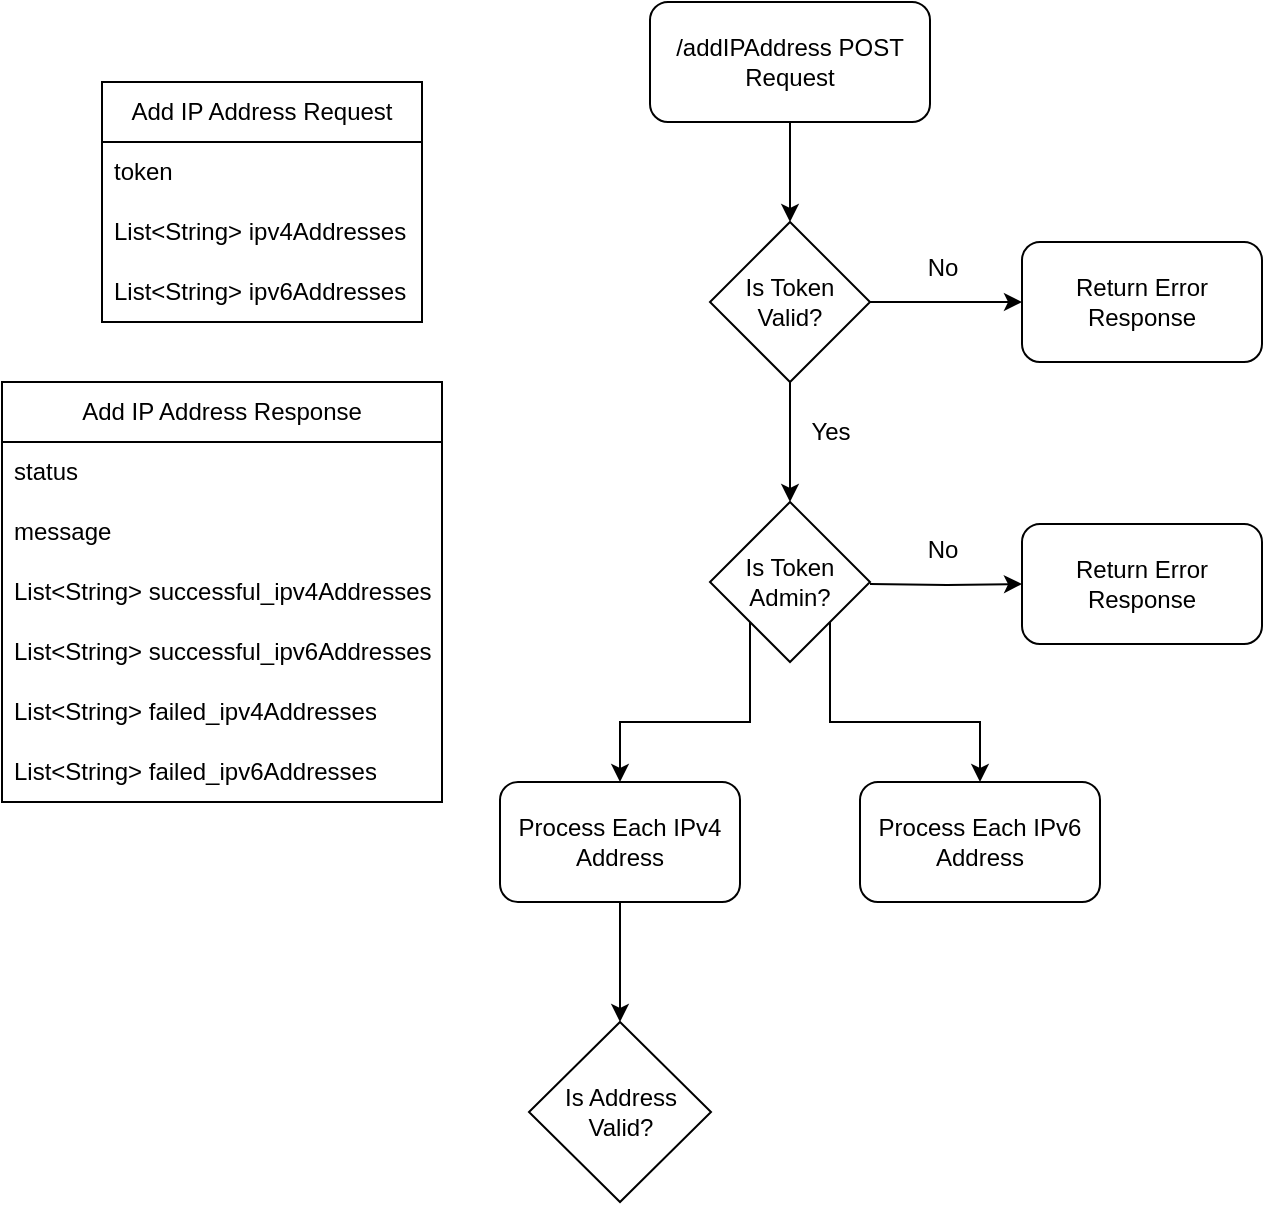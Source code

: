 <mxfile version="24.0.4" type="github">
  <diagram id="C5RBs43oDa-KdzZeNtuy" name="Page-1">
    <mxGraphModel dx="920" dy="693" grid="1" gridSize="10" guides="1" tooltips="1" connect="1" arrows="1" fold="1" page="1" pageScale="1" pageWidth="827" pageHeight="1169" math="0" shadow="0">
      <root>
        <mxCell id="WIyWlLk6GJQsqaUBKTNV-0" />
        <mxCell id="WIyWlLk6GJQsqaUBKTNV-1" parent="WIyWlLk6GJQsqaUBKTNV-0" />
        <mxCell id="l_prRBOPt3UaEhULUR8Y-10" style="edgeStyle=orthogonalEdgeStyle;rounded=0;orthogonalLoop=1;jettySize=auto;html=1;entryX=0.5;entryY=0;entryDx=0;entryDy=0;" edge="1" parent="WIyWlLk6GJQsqaUBKTNV-1" source="WIyWlLk6GJQsqaUBKTNV-3" target="l_prRBOPt3UaEhULUR8Y-9">
          <mxGeometry relative="1" as="geometry" />
        </mxCell>
        <mxCell id="WIyWlLk6GJQsqaUBKTNV-3" value="/addIPAddress POST Request" style="rounded=1;whiteSpace=wrap;html=1;fontSize=12;glass=0;strokeWidth=1;shadow=0;" parent="WIyWlLk6GJQsqaUBKTNV-1" vertex="1">
          <mxGeometry x="344" y="30" width="140" height="60" as="geometry" />
        </mxCell>
        <mxCell id="l_prRBOPt3UaEhULUR8Y-0" value="Add IP Address Request" style="swimlane;fontStyle=0;childLayout=stackLayout;horizontal=1;startSize=30;horizontalStack=0;resizeParent=1;resizeParentMax=0;resizeLast=0;collapsible=1;marginBottom=0;whiteSpace=wrap;html=1;" vertex="1" parent="WIyWlLk6GJQsqaUBKTNV-1">
          <mxGeometry x="70" y="70" width="160" height="120" as="geometry" />
        </mxCell>
        <mxCell id="l_prRBOPt3UaEhULUR8Y-1" value="token" style="text;strokeColor=none;fillColor=none;align=left;verticalAlign=middle;spacingLeft=4;spacingRight=4;overflow=hidden;points=[[0,0.5],[1,0.5]];portConstraint=eastwest;rotatable=0;whiteSpace=wrap;html=1;" vertex="1" parent="l_prRBOPt3UaEhULUR8Y-0">
          <mxGeometry y="30" width="160" height="30" as="geometry" />
        </mxCell>
        <mxCell id="l_prRBOPt3UaEhULUR8Y-2" value="List&amp;lt;String&amp;gt; ipv4Addresses" style="text;strokeColor=none;fillColor=none;align=left;verticalAlign=middle;spacingLeft=4;spacingRight=4;overflow=hidden;points=[[0,0.5],[1,0.5]];portConstraint=eastwest;rotatable=0;whiteSpace=wrap;html=1;" vertex="1" parent="l_prRBOPt3UaEhULUR8Y-0">
          <mxGeometry y="60" width="160" height="30" as="geometry" />
        </mxCell>
        <mxCell id="l_prRBOPt3UaEhULUR8Y-3" value="List&amp;lt;String&amp;gt; ipv6Addresses" style="text;strokeColor=none;fillColor=none;align=left;verticalAlign=middle;spacingLeft=4;spacingRight=4;overflow=hidden;points=[[0,0.5],[1,0.5]];portConstraint=eastwest;rotatable=0;whiteSpace=wrap;html=1;" vertex="1" parent="l_prRBOPt3UaEhULUR8Y-0">
          <mxGeometry y="90" width="160" height="30" as="geometry" />
        </mxCell>
        <mxCell id="l_prRBOPt3UaEhULUR8Y-4" value="Add IP Address Response" style="swimlane;fontStyle=0;childLayout=stackLayout;horizontal=1;startSize=30;horizontalStack=0;resizeParent=1;resizeParentMax=0;resizeLast=0;collapsible=1;marginBottom=0;whiteSpace=wrap;html=1;" vertex="1" parent="WIyWlLk6GJQsqaUBKTNV-1">
          <mxGeometry x="20" y="220" width="220" height="210" as="geometry" />
        </mxCell>
        <mxCell id="l_prRBOPt3UaEhULUR8Y-5" value="status" style="text;strokeColor=none;fillColor=none;align=left;verticalAlign=middle;spacingLeft=4;spacingRight=4;overflow=hidden;points=[[0,0.5],[1,0.5]];portConstraint=eastwest;rotatable=0;whiteSpace=wrap;html=1;" vertex="1" parent="l_prRBOPt3UaEhULUR8Y-4">
          <mxGeometry y="30" width="220" height="30" as="geometry" />
        </mxCell>
        <mxCell id="l_prRBOPt3UaEhULUR8Y-8" value="message" style="text;strokeColor=none;fillColor=none;align=left;verticalAlign=middle;spacingLeft=4;spacingRight=4;overflow=hidden;points=[[0,0.5],[1,0.5]];portConstraint=eastwest;rotatable=0;whiteSpace=wrap;html=1;" vertex="1" parent="l_prRBOPt3UaEhULUR8Y-4">
          <mxGeometry y="60" width="220" height="30" as="geometry" />
        </mxCell>
        <mxCell id="l_prRBOPt3UaEhULUR8Y-6" value="List&amp;lt;String&amp;gt; successful_ipv4Addresses" style="text;strokeColor=none;fillColor=none;align=left;verticalAlign=middle;spacingLeft=4;spacingRight=4;overflow=hidden;points=[[0,0.5],[1,0.5]];portConstraint=eastwest;rotatable=0;whiteSpace=wrap;html=1;" vertex="1" parent="l_prRBOPt3UaEhULUR8Y-4">
          <mxGeometry y="90" width="220" height="30" as="geometry" />
        </mxCell>
        <mxCell id="l_prRBOPt3UaEhULUR8Y-7" value="List&amp;lt;String&amp;gt; successful_ipv6Addresses" style="text;strokeColor=none;fillColor=none;align=left;verticalAlign=middle;spacingLeft=4;spacingRight=4;overflow=hidden;points=[[0,0.5],[1,0.5]];portConstraint=eastwest;rotatable=0;whiteSpace=wrap;html=1;" vertex="1" parent="l_prRBOPt3UaEhULUR8Y-4">
          <mxGeometry y="120" width="220" height="30" as="geometry" />
        </mxCell>
        <mxCell id="l_prRBOPt3UaEhULUR8Y-29" value="List&amp;lt;String&amp;gt; failed_ipv4Addresses" style="text;strokeColor=none;fillColor=none;align=left;verticalAlign=middle;spacingLeft=4;spacingRight=4;overflow=hidden;points=[[0,0.5],[1,0.5]];portConstraint=eastwest;rotatable=0;whiteSpace=wrap;html=1;" vertex="1" parent="l_prRBOPt3UaEhULUR8Y-4">
          <mxGeometry y="150" width="220" height="30" as="geometry" />
        </mxCell>
        <mxCell id="l_prRBOPt3UaEhULUR8Y-30" value="List&amp;lt;String&amp;gt; failed_ipv6Addresses" style="text;strokeColor=none;fillColor=none;align=left;verticalAlign=middle;spacingLeft=4;spacingRight=4;overflow=hidden;points=[[0,0.5],[1,0.5]];portConstraint=eastwest;rotatable=0;whiteSpace=wrap;html=1;" vertex="1" parent="l_prRBOPt3UaEhULUR8Y-4">
          <mxGeometry y="180" width="220" height="30" as="geometry" />
        </mxCell>
        <mxCell id="l_prRBOPt3UaEhULUR8Y-12" style="edgeStyle=orthogonalEdgeStyle;rounded=0;orthogonalLoop=1;jettySize=auto;html=1;entryX=0;entryY=0.5;entryDx=0;entryDy=0;" edge="1" parent="WIyWlLk6GJQsqaUBKTNV-1" source="l_prRBOPt3UaEhULUR8Y-9" target="l_prRBOPt3UaEhULUR8Y-11">
          <mxGeometry relative="1" as="geometry" />
        </mxCell>
        <mxCell id="l_prRBOPt3UaEhULUR8Y-15" style="edgeStyle=orthogonalEdgeStyle;rounded=0;orthogonalLoop=1;jettySize=auto;html=1;entryX=0.5;entryY=0;entryDx=0;entryDy=0;" edge="1" parent="WIyWlLk6GJQsqaUBKTNV-1" source="l_prRBOPt3UaEhULUR8Y-9" target="l_prRBOPt3UaEhULUR8Y-14">
          <mxGeometry relative="1" as="geometry" />
        </mxCell>
        <mxCell id="l_prRBOPt3UaEhULUR8Y-9" value="Is Token Valid?" style="rhombus;whiteSpace=wrap;html=1;" vertex="1" parent="WIyWlLk6GJQsqaUBKTNV-1">
          <mxGeometry x="374" y="140" width="80" height="80" as="geometry" />
        </mxCell>
        <mxCell id="l_prRBOPt3UaEhULUR8Y-11" value="Return Error Response" style="rounded=1;whiteSpace=wrap;html=1;" vertex="1" parent="WIyWlLk6GJQsqaUBKTNV-1">
          <mxGeometry x="530" y="150" width="120" height="60" as="geometry" />
        </mxCell>
        <mxCell id="l_prRBOPt3UaEhULUR8Y-13" value="No" style="text;html=1;align=center;verticalAlign=middle;resizable=0;points=[];autosize=1;strokeColor=none;fillColor=none;" vertex="1" parent="WIyWlLk6GJQsqaUBKTNV-1">
          <mxGeometry x="470" y="148" width="40" height="30" as="geometry" />
        </mxCell>
        <mxCell id="l_prRBOPt3UaEhULUR8Y-22" style="edgeStyle=orthogonalEdgeStyle;rounded=0;orthogonalLoop=1;jettySize=auto;html=1;exitX=0;exitY=1;exitDx=0;exitDy=0;entryX=0.5;entryY=0;entryDx=0;entryDy=0;" edge="1" parent="WIyWlLk6GJQsqaUBKTNV-1" source="l_prRBOPt3UaEhULUR8Y-14" target="l_prRBOPt3UaEhULUR8Y-20">
          <mxGeometry relative="1" as="geometry" />
        </mxCell>
        <mxCell id="l_prRBOPt3UaEhULUR8Y-23" style="edgeStyle=orthogonalEdgeStyle;rounded=0;orthogonalLoop=1;jettySize=auto;html=1;exitX=1;exitY=1;exitDx=0;exitDy=0;entryX=0.5;entryY=0;entryDx=0;entryDy=0;" edge="1" parent="WIyWlLk6GJQsqaUBKTNV-1" source="l_prRBOPt3UaEhULUR8Y-14" target="l_prRBOPt3UaEhULUR8Y-21">
          <mxGeometry relative="1" as="geometry" />
        </mxCell>
        <mxCell id="l_prRBOPt3UaEhULUR8Y-14" value="Is Token Admin?" style="rhombus;whiteSpace=wrap;html=1;" vertex="1" parent="WIyWlLk6GJQsqaUBKTNV-1">
          <mxGeometry x="374" y="280" width="80" height="80" as="geometry" />
        </mxCell>
        <mxCell id="l_prRBOPt3UaEhULUR8Y-16" value="Yes" style="text;html=1;align=center;verticalAlign=middle;resizable=0;points=[];autosize=1;strokeColor=none;fillColor=none;" vertex="1" parent="WIyWlLk6GJQsqaUBKTNV-1">
          <mxGeometry x="414" y="230" width="40" height="30" as="geometry" />
        </mxCell>
        <mxCell id="l_prRBOPt3UaEhULUR8Y-17" style="edgeStyle=orthogonalEdgeStyle;rounded=0;orthogonalLoop=1;jettySize=auto;html=1;entryX=0;entryY=0.5;entryDx=0;entryDy=0;" edge="1" parent="WIyWlLk6GJQsqaUBKTNV-1" target="l_prRBOPt3UaEhULUR8Y-18">
          <mxGeometry relative="1" as="geometry">
            <mxPoint x="454" y="321" as="sourcePoint" />
          </mxGeometry>
        </mxCell>
        <mxCell id="l_prRBOPt3UaEhULUR8Y-18" value="Return Error Response" style="rounded=1;whiteSpace=wrap;html=1;" vertex="1" parent="WIyWlLk6GJQsqaUBKTNV-1">
          <mxGeometry x="530" y="291" width="120" height="60" as="geometry" />
        </mxCell>
        <mxCell id="l_prRBOPt3UaEhULUR8Y-19" value="No" style="text;html=1;align=center;verticalAlign=middle;resizable=0;points=[];autosize=1;strokeColor=none;fillColor=none;" vertex="1" parent="WIyWlLk6GJQsqaUBKTNV-1">
          <mxGeometry x="470" y="289" width="40" height="30" as="geometry" />
        </mxCell>
        <mxCell id="l_prRBOPt3UaEhULUR8Y-27" style="edgeStyle=orthogonalEdgeStyle;rounded=0;orthogonalLoop=1;jettySize=auto;html=1;entryX=0.5;entryY=0;entryDx=0;entryDy=0;" edge="1" parent="WIyWlLk6GJQsqaUBKTNV-1" source="l_prRBOPt3UaEhULUR8Y-20" target="l_prRBOPt3UaEhULUR8Y-25">
          <mxGeometry relative="1" as="geometry" />
        </mxCell>
        <mxCell id="l_prRBOPt3UaEhULUR8Y-20" value="Process Each IPv4 Address" style="rounded=1;whiteSpace=wrap;html=1;" vertex="1" parent="WIyWlLk6GJQsqaUBKTNV-1">
          <mxGeometry x="269" y="420" width="120" height="60" as="geometry" />
        </mxCell>
        <mxCell id="l_prRBOPt3UaEhULUR8Y-21" value="Process Each IPv6 Address" style="rounded=1;whiteSpace=wrap;html=1;" vertex="1" parent="WIyWlLk6GJQsqaUBKTNV-1">
          <mxGeometry x="449" y="420" width="120" height="60" as="geometry" />
        </mxCell>
        <mxCell id="l_prRBOPt3UaEhULUR8Y-25" value="Is Address Valid?" style="rhombus;whiteSpace=wrap;html=1;" vertex="1" parent="WIyWlLk6GJQsqaUBKTNV-1">
          <mxGeometry x="283.5" y="540" width="91" height="90" as="geometry" />
        </mxCell>
      </root>
    </mxGraphModel>
  </diagram>
</mxfile>
